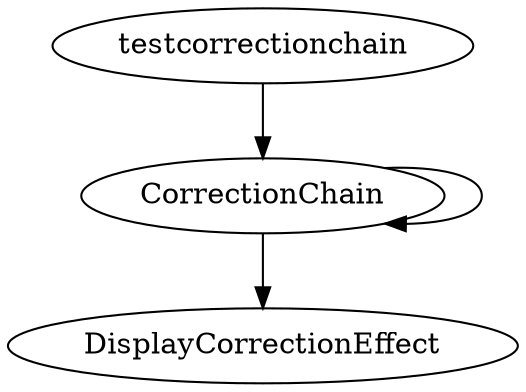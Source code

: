 /* Created by mdot for Matlab */
digraph m2html {
  CorrectionChain -> CorrectionChain;
  CorrectionChain -> DisplayCorrectionEffect;
  testcorrectionchain -> CorrectionChain;

  CorrectionChain [URL="CorrectionChain.html"];
  DisplayCorrectionEffect [URL="DisplayCorrectionEffect.html"];
  testcorrectionchain [URL="testcorrectionchain.html"];
}